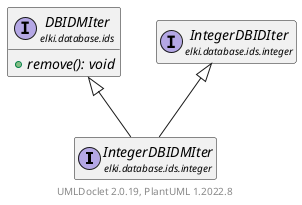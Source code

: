 @startuml
    remove .*\.(Instance|Par|Parameterizer|Factory)$
    set namespaceSeparator none
    hide empty fields
    hide empty methods

    interface "<size:14>IntegerDBIDMIter\n<size:10>elki.database.ids.integer" as elki.database.ids.integer.IntegerDBIDMIter [[IntegerDBIDMIter.html]]

    interface "<size:14>DBIDMIter\n<size:10>elki.database.ids" as elki.database.ids.DBIDMIter [[../DBIDMIter.html]] {
        {abstract} +remove(): void
    }
    interface "<size:14>IntegerDBIDIter\n<size:10>elki.database.ids.integer" as elki.database.ids.integer.IntegerDBIDIter [[IntegerDBIDIter.html]]

    elki.database.ids.DBIDMIter <|-- elki.database.ids.integer.IntegerDBIDMIter
    elki.database.ids.integer.IntegerDBIDIter <|-- elki.database.ids.integer.IntegerDBIDMIter

    center footer UMLDoclet 2.0.19, PlantUML 1.2022.8
@enduml
